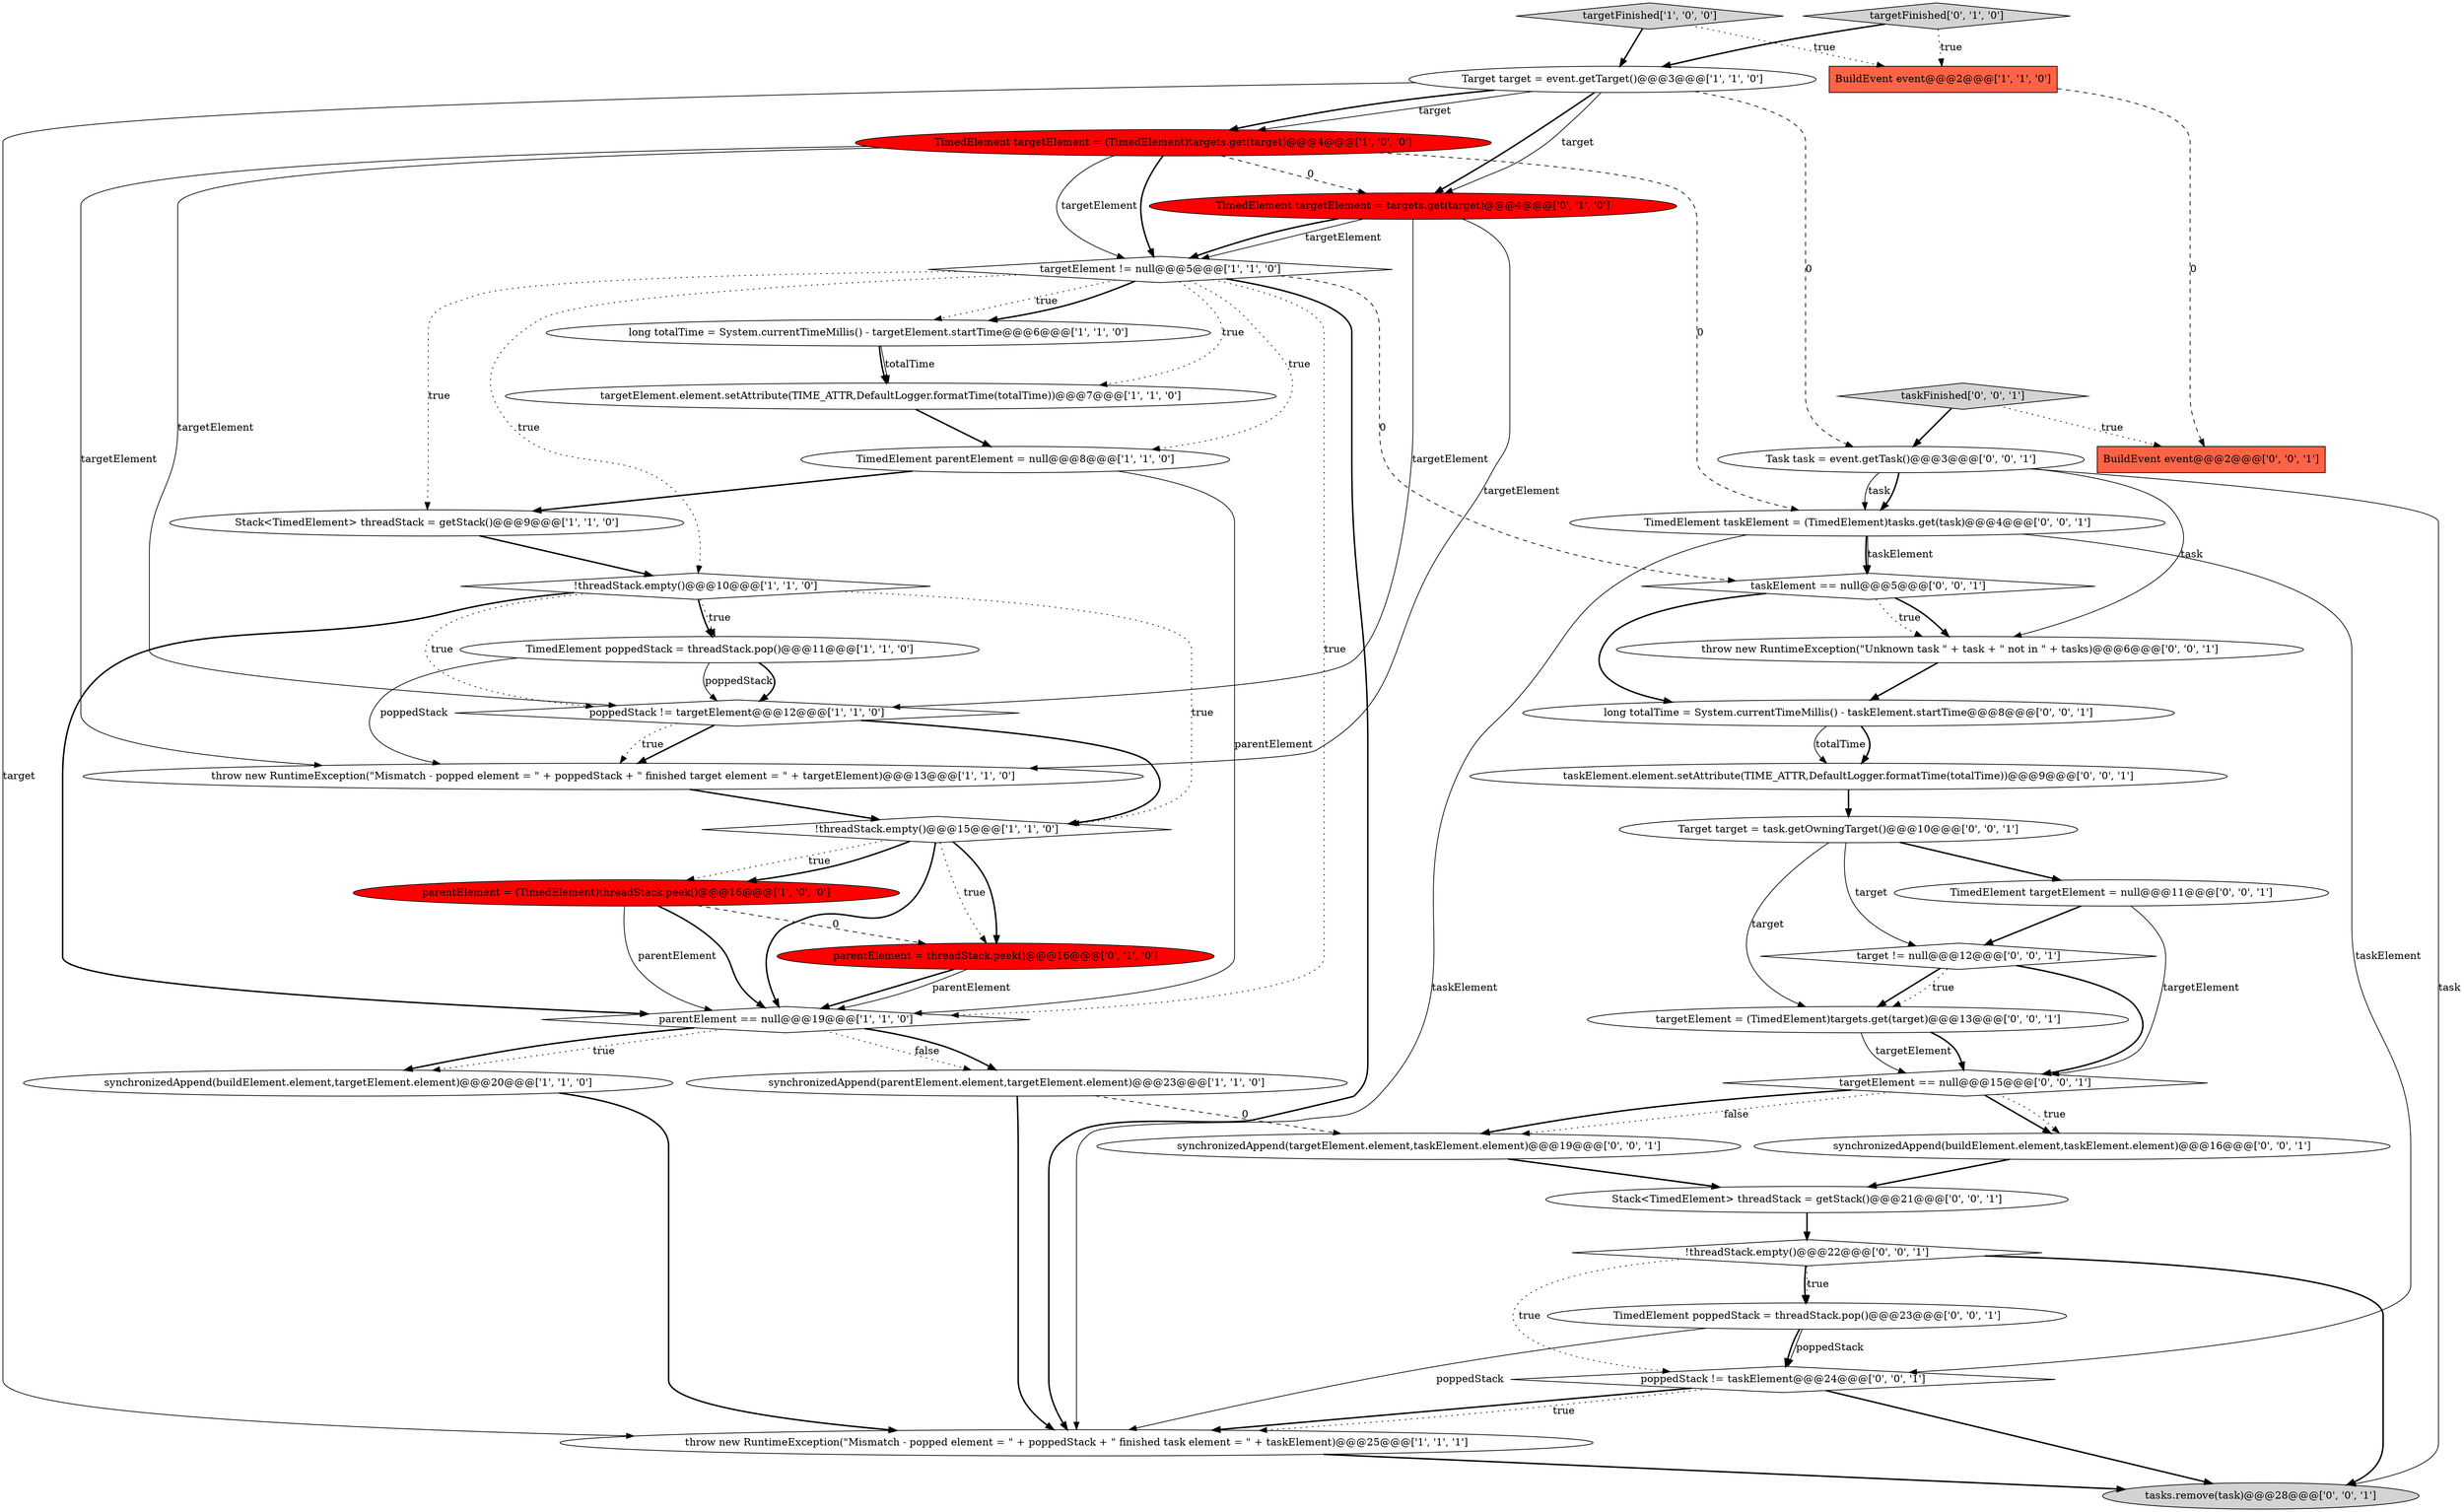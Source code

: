 digraph {
33 [style = filled, label = "Task task = event.getTask()@@@3@@@['0', '0', '1']", fillcolor = white, shape = ellipse image = "AAA0AAABBB3BBB"];
0 [style = filled, label = "targetElement != null@@@5@@@['1', '1', '0']", fillcolor = white, shape = diamond image = "AAA0AAABBB1BBB"];
12 [style = filled, label = "Stack<TimedElement> threadStack = getStack()@@@9@@@['1', '1', '0']", fillcolor = white, shape = ellipse image = "AAA0AAABBB1BBB"];
3 [style = filled, label = "targetFinished['1', '0', '0']", fillcolor = lightgray, shape = diamond image = "AAA0AAABBB1BBB"];
5 [style = filled, label = "throw new RuntimeException(\"Mismatch - popped element = \" + poppedStack + \" finished task element = \" + taskElement)@@@25@@@['1', '1', '1']", fillcolor = white, shape = ellipse image = "AAA0AAABBB1BBB"];
32 [style = filled, label = "targetElement = (TimedElement)targets.get(target)@@@13@@@['0', '0', '1']", fillcolor = white, shape = ellipse image = "AAA0AAABBB3BBB"];
36 [style = filled, label = "TimedElement poppedStack = threadStack.pop()@@@23@@@['0', '0', '1']", fillcolor = white, shape = ellipse image = "AAA0AAABBB3BBB"];
8 [style = filled, label = "parentElement = (TimedElement)threadStack.peek()@@@16@@@['1', '0', '0']", fillcolor = red, shape = ellipse image = "AAA1AAABBB1BBB"];
28 [style = filled, label = "tasks.remove(task)@@@28@@@['0', '0', '1']", fillcolor = lightgray, shape = ellipse image = "AAA0AAABBB3BBB"];
25 [style = filled, label = "taskElement.element.setAttribute(TIME_ATTR,DefaultLogger.formatTime(totalTime))@@@9@@@['0', '0', '1']", fillcolor = white, shape = ellipse image = "AAA0AAABBB3BBB"];
4 [style = filled, label = "!threadStack.empty()@@@10@@@['1', '1', '0']", fillcolor = white, shape = diamond image = "AAA0AAABBB1BBB"];
29 [style = filled, label = "target != null@@@12@@@['0', '0', '1']", fillcolor = white, shape = diamond image = "AAA0AAABBB3BBB"];
41 [style = filled, label = "!threadStack.empty()@@@22@@@['0', '0', '1']", fillcolor = white, shape = diamond image = "AAA0AAABBB3BBB"];
27 [style = filled, label = "synchronizedAppend(targetElement.element,taskElement.element)@@@19@@@['0', '0', '1']", fillcolor = white, shape = ellipse image = "AAA0AAABBB3BBB"];
37 [style = filled, label = "BuildEvent event@@@2@@@['0', '0', '1']", fillcolor = tomato, shape = box image = "AAA0AAABBB3BBB"];
6 [style = filled, label = "!threadStack.empty()@@@15@@@['1', '1', '0']", fillcolor = white, shape = diamond image = "AAA0AAABBB1BBB"];
31 [style = filled, label = "long totalTime = System.currentTimeMillis() - taskElement.startTime@@@8@@@['0', '0', '1']", fillcolor = white, shape = ellipse image = "AAA0AAABBB3BBB"];
23 [style = filled, label = "taskFinished['0', '0', '1']", fillcolor = lightgray, shape = diamond image = "AAA0AAABBB3BBB"];
39 [style = filled, label = "TimedElement taskElement = (TimedElement)tasks.get(task)@@@4@@@['0', '0', '1']", fillcolor = white, shape = ellipse image = "AAA0AAABBB3BBB"];
20 [style = filled, label = "TimedElement targetElement = targets.get(target)@@@4@@@['0', '1', '0']", fillcolor = red, shape = ellipse image = "AAA1AAABBB2BBB"];
21 [style = filled, label = "targetFinished['0', '1', '0']", fillcolor = lightgray, shape = diamond image = "AAA0AAABBB2BBB"];
34 [style = filled, label = "Target target = task.getOwningTarget()@@@10@@@['0', '0', '1']", fillcolor = white, shape = ellipse image = "AAA0AAABBB3BBB"];
14 [style = filled, label = "TimedElement parentElement = null@@@8@@@['1', '1', '0']", fillcolor = white, shape = ellipse image = "AAA0AAABBB1BBB"];
15 [style = filled, label = "TimedElement poppedStack = threadStack.pop()@@@11@@@['1', '1', '0']", fillcolor = white, shape = ellipse image = "AAA0AAABBB1BBB"];
10 [style = filled, label = "long totalTime = System.currentTimeMillis() - targetElement.startTime@@@6@@@['1', '1', '0']", fillcolor = white, shape = ellipse image = "AAA0AAABBB1BBB"];
17 [style = filled, label = "targetElement.element.setAttribute(TIME_ATTR,DefaultLogger.formatTime(totalTime))@@@7@@@['1', '1', '0']", fillcolor = white, shape = ellipse image = "AAA0AAABBB1BBB"];
26 [style = filled, label = "poppedStack != taskElement@@@24@@@['0', '0', '1']", fillcolor = white, shape = diamond image = "AAA0AAABBB3BBB"];
24 [style = filled, label = "TimedElement targetElement = null@@@11@@@['0', '0', '1']", fillcolor = white, shape = ellipse image = "AAA0AAABBB3BBB"];
40 [style = filled, label = "taskElement == null@@@5@@@['0', '0', '1']", fillcolor = white, shape = diamond image = "AAA0AAABBB3BBB"];
13 [style = filled, label = "synchronizedAppend(buildElement.element,targetElement.element)@@@20@@@['1', '1', '0']", fillcolor = white, shape = ellipse image = "AAA0AAABBB1BBB"];
2 [style = filled, label = "TimedElement targetElement = (TimedElement)targets.get(target)@@@4@@@['1', '0', '0']", fillcolor = red, shape = ellipse image = "AAA1AAABBB1BBB"];
30 [style = filled, label = "synchronizedAppend(buildElement.element,taskElement.element)@@@16@@@['0', '0', '1']", fillcolor = white, shape = ellipse image = "AAA0AAABBB3BBB"];
9 [style = filled, label = "parentElement == null@@@19@@@['1', '1', '0']", fillcolor = white, shape = diamond image = "AAA0AAABBB1BBB"];
22 [style = filled, label = "Stack<TimedElement> threadStack = getStack()@@@21@@@['0', '0', '1']", fillcolor = white, shape = ellipse image = "AAA0AAABBB3BBB"];
1 [style = filled, label = "Target target = event.getTarget()@@@3@@@['1', '1', '0']", fillcolor = white, shape = ellipse image = "AAA0AAABBB1BBB"];
38 [style = filled, label = "targetElement == null@@@15@@@['0', '0', '1']", fillcolor = white, shape = diamond image = "AAA0AAABBB3BBB"];
7 [style = filled, label = "poppedStack != targetElement@@@12@@@['1', '1', '0']", fillcolor = white, shape = diamond image = "AAA0AAABBB1BBB"];
18 [style = filled, label = "synchronizedAppend(parentElement.element,targetElement.element)@@@23@@@['1', '1', '0']", fillcolor = white, shape = ellipse image = "AAA0AAABBB1BBB"];
11 [style = filled, label = "throw new RuntimeException(\"Mismatch - popped element = \" + poppedStack + \" finished target element = \" + targetElement)@@@13@@@['1', '1', '0']", fillcolor = white, shape = ellipse image = "AAA0AAABBB1BBB"];
16 [style = filled, label = "BuildEvent event@@@2@@@['1', '1', '0']", fillcolor = tomato, shape = box image = "AAA0AAABBB1BBB"];
19 [style = filled, label = "parentElement = threadStack.peek()@@@16@@@['0', '1', '0']", fillcolor = red, shape = ellipse image = "AAA1AAABBB2BBB"];
35 [style = filled, label = "throw new RuntimeException(\"Unknown task \" + task + \" not in \" + tasks)@@@6@@@['0', '0', '1']", fillcolor = white, shape = ellipse image = "AAA0AAABBB3BBB"];
24->38 [style = solid, label="targetElement"];
0->12 [style = dotted, label="true"];
25->34 [style = bold, label=""];
34->32 [style = solid, label="target"];
20->11 [style = solid, label="targetElement"];
15->7 [style = solid, label="poppedStack"];
4->15 [style = bold, label=""];
20->0 [style = bold, label=""];
2->11 [style = solid, label="targetElement"];
1->20 [style = bold, label=""];
4->7 [style = dotted, label="true"];
10->17 [style = bold, label=""];
5->28 [style = bold, label=""];
6->19 [style = dotted, label="true"];
41->28 [style = bold, label=""];
41->36 [style = dotted, label="true"];
38->30 [style = bold, label=""];
23->33 [style = bold, label=""];
34->24 [style = bold, label=""];
19->9 [style = bold, label=""];
17->14 [style = bold, label=""];
21->1 [style = bold, label=""];
20->7 [style = solid, label="targetElement"];
33->39 [style = solid, label="task"];
9->18 [style = dotted, label="false"];
40->31 [style = bold, label=""];
26->28 [style = bold, label=""];
35->31 [style = bold, label=""];
7->11 [style = bold, label=""];
16->37 [style = dashed, label="0"];
0->10 [style = dotted, label="true"];
32->38 [style = solid, label="targetElement"];
22->41 [style = bold, label=""];
27->22 [style = bold, label=""];
40->35 [style = dotted, label="true"];
29->32 [style = bold, label=""];
9->13 [style = dotted, label="true"];
1->5 [style = solid, label="target"];
7->6 [style = bold, label=""];
2->39 [style = dashed, label="0"];
13->5 [style = bold, label=""];
10->17 [style = solid, label="totalTime"];
0->14 [style = dotted, label="true"];
29->38 [style = bold, label=""];
36->5 [style = solid, label="poppedStack"];
21->16 [style = dotted, label="true"];
29->32 [style = dotted, label="true"];
20->0 [style = solid, label="targetElement"];
1->33 [style = dashed, label="0"];
4->9 [style = bold, label=""];
31->25 [style = bold, label=""];
40->35 [style = bold, label=""];
31->25 [style = solid, label="totalTime"];
3->1 [style = bold, label=""];
18->27 [style = dashed, label="0"];
0->4 [style = dotted, label="true"];
39->5 [style = solid, label="taskElement"];
8->9 [style = solid, label="parentElement"];
38->27 [style = bold, label=""];
39->26 [style = solid, label="taskElement"];
4->15 [style = dotted, label="true"];
1->2 [style = solid, label="target"];
34->29 [style = solid, label="target"];
38->30 [style = dotted, label="true"];
33->35 [style = solid, label="task"];
2->0 [style = bold, label=""];
41->36 [style = bold, label=""];
9->18 [style = bold, label=""];
7->11 [style = dotted, label="true"];
6->8 [style = dotted, label="true"];
33->28 [style = solid, label="task"];
39->40 [style = bold, label=""];
15->11 [style = solid, label="poppedStack"];
1->2 [style = bold, label=""];
2->0 [style = solid, label="targetElement"];
0->9 [style = dotted, label="true"];
0->5 [style = bold, label=""];
4->6 [style = dotted, label="true"];
8->19 [style = dashed, label="0"];
30->22 [style = bold, label=""];
2->20 [style = dashed, label="0"];
15->7 [style = bold, label=""];
26->5 [style = bold, label=""];
11->6 [style = bold, label=""];
38->27 [style = dotted, label="false"];
24->29 [style = bold, label=""];
6->19 [style = bold, label=""];
36->26 [style = bold, label=""];
2->7 [style = solid, label="targetElement"];
23->37 [style = dotted, label="true"];
32->38 [style = bold, label=""];
41->26 [style = dotted, label="true"];
14->9 [style = solid, label="parentElement"];
0->10 [style = bold, label=""];
33->39 [style = bold, label=""];
12->4 [style = bold, label=""];
18->5 [style = bold, label=""];
1->20 [style = solid, label="target"];
14->12 [style = bold, label=""];
6->8 [style = bold, label=""];
8->9 [style = bold, label=""];
36->26 [style = solid, label="poppedStack"];
0->17 [style = dotted, label="true"];
6->9 [style = bold, label=""];
39->40 [style = solid, label="taskElement"];
0->40 [style = dashed, label="0"];
26->5 [style = dotted, label="true"];
3->16 [style = dotted, label="true"];
9->13 [style = bold, label=""];
19->9 [style = solid, label="parentElement"];
}
